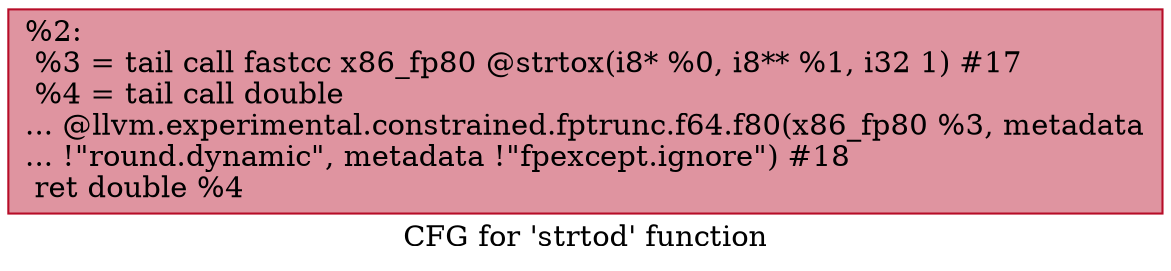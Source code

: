 digraph "CFG for 'strtod' function" {
	label="CFG for 'strtod' function";

	Node0x124baf0 [shape=record,color="#b70d28ff", style=filled, fillcolor="#b70d2870",label="{%2:\l  %3 = tail call fastcc x86_fp80 @strtox(i8* %0, i8** %1, i32 1) #17\l  %4 = tail call double\l... @llvm.experimental.constrained.fptrunc.f64.f80(x86_fp80 %3, metadata\l... !\"round.dynamic\", metadata !\"fpexcept.ignore\") #18\l  ret double %4\l}"];
}
